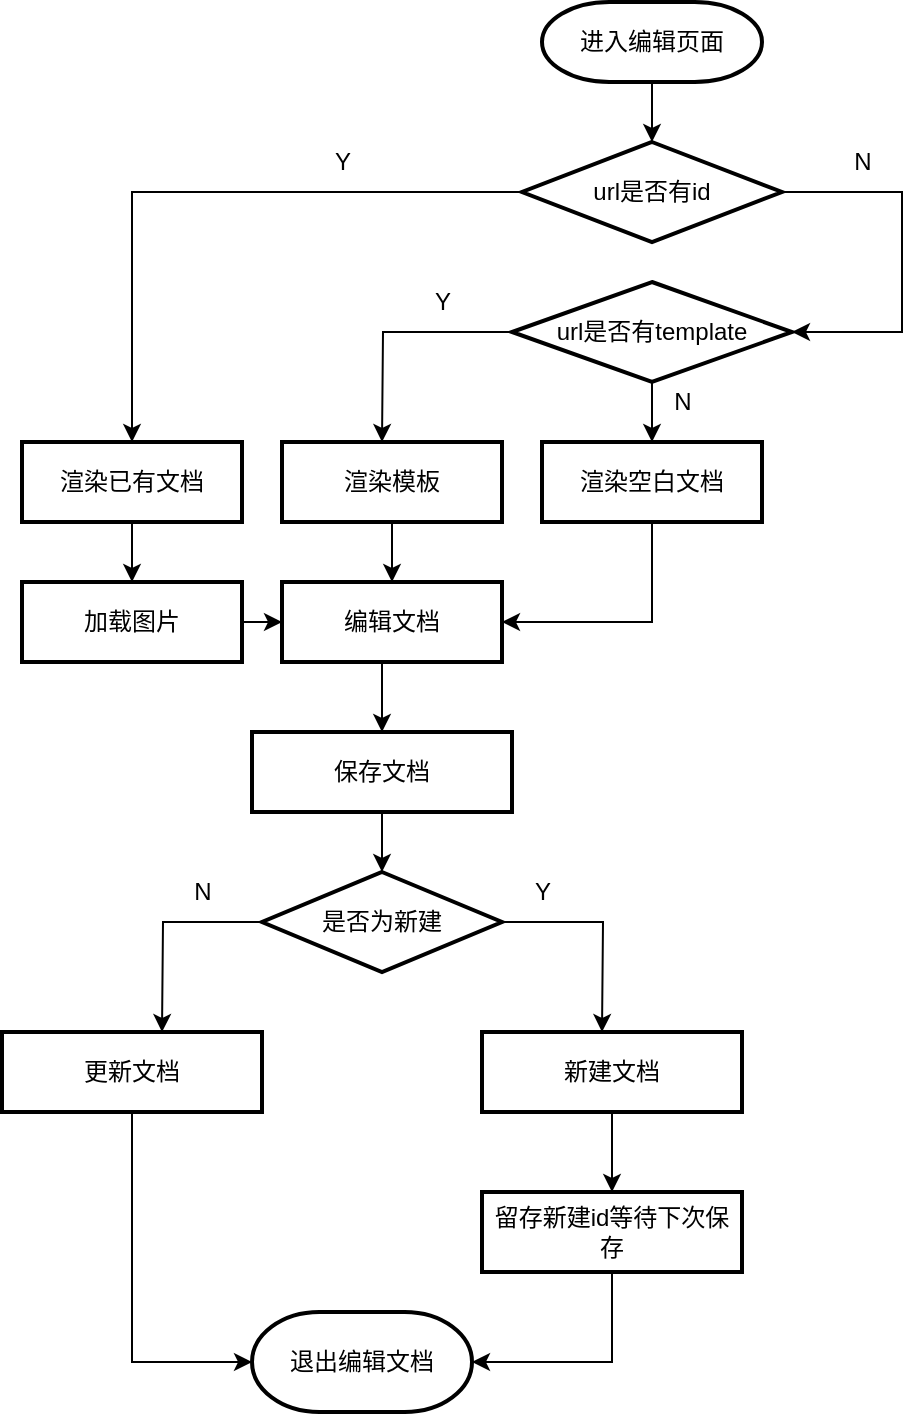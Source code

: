 <mxfile version="14.6.10" type="github">
  <diagram id="eyVOWcAGurMYkYHBou0k" name="Page-1">
    <mxGraphModel dx="946" dy="470" grid="1" gridSize="10" guides="1" tooltips="1" connect="1" arrows="1" fold="1" page="1" pageScale="1" pageWidth="827" pageHeight="1169" math="0" shadow="0">
      <root>
        <mxCell id="0" />
        <mxCell id="1" parent="0" />
        <mxCell id="7diFMBNnvdC-JnGrKduw-21" style="edgeStyle=orthogonalEdgeStyle;rounded=0;orthogonalLoop=1;jettySize=auto;html=1;exitX=0.5;exitY=1;exitDx=0;exitDy=0;exitPerimeter=0;entryX=0.5;entryY=0;entryDx=0;entryDy=0;entryPerimeter=0;" parent="1" source="7diFMBNnvdC-JnGrKduw-1" target="7diFMBNnvdC-JnGrKduw-4" edge="1">
          <mxGeometry relative="1" as="geometry" />
        </mxCell>
        <mxCell id="7diFMBNnvdC-JnGrKduw-1" value="进入编辑页面" style="strokeWidth=2;html=1;shape=mxgraph.flowchart.terminator;whiteSpace=wrap;" parent="1" vertex="1">
          <mxGeometry x="300" y="50" width="110" height="40" as="geometry" />
        </mxCell>
        <mxCell id="7diFMBNnvdC-JnGrKduw-12" style="edgeStyle=orthogonalEdgeStyle;rounded=0;orthogonalLoop=1;jettySize=auto;html=1;exitX=0;exitY=0.5;exitDx=0;exitDy=0;exitPerimeter=0;entryX=0.5;entryY=0;entryDx=0;entryDy=0;" parent="1" source="7diFMBNnvdC-JnGrKduw-4" target="7diFMBNnvdC-JnGrKduw-5" edge="1">
          <mxGeometry relative="1" as="geometry" />
        </mxCell>
        <mxCell id="7diFMBNnvdC-JnGrKduw-13" style="edgeStyle=orthogonalEdgeStyle;rounded=0;orthogonalLoop=1;jettySize=auto;html=1;exitX=1;exitY=0.5;exitDx=0;exitDy=0;exitPerimeter=0;entryX=1;entryY=0.5;entryDx=0;entryDy=0;entryPerimeter=0;" parent="1" source="7diFMBNnvdC-JnGrKduw-4" target="7diFMBNnvdC-JnGrKduw-9" edge="1">
          <mxGeometry relative="1" as="geometry">
            <Array as="points">
              <mxPoint x="480" y="145" />
              <mxPoint x="480" y="215" />
            </Array>
          </mxGeometry>
        </mxCell>
        <mxCell id="7diFMBNnvdC-JnGrKduw-4" value="url是否有id" style="strokeWidth=2;html=1;shape=mxgraph.flowchart.decision;whiteSpace=wrap;rounded=0;" parent="1" vertex="1">
          <mxGeometry x="290" y="120" width="130" height="50" as="geometry" />
        </mxCell>
        <mxCell id="X9wW3HYLYqkq5kDzuUhX-22" style="edgeStyle=orthogonalEdgeStyle;rounded=0;orthogonalLoop=1;jettySize=auto;html=1;exitX=0.5;exitY=1;exitDx=0;exitDy=0;entryX=0.5;entryY=0;entryDx=0;entryDy=0;" edge="1" parent="1" source="7diFMBNnvdC-JnGrKduw-5" target="X9wW3HYLYqkq5kDzuUhX-21">
          <mxGeometry relative="1" as="geometry" />
        </mxCell>
        <mxCell id="7diFMBNnvdC-JnGrKduw-5" value="渲染已有文档" style="rounded=0;whiteSpace=wrap;html=1;absoluteArcSize=1;arcSize=14;strokeWidth=2;" parent="1" vertex="1">
          <mxGeometry x="40" y="270" width="110" height="40" as="geometry" />
        </mxCell>
        <mxCell id="7diFMBNnvdC-JnGrKduw-16" style="edgeStyle=orthogonalEdgeStyle;rounded=0;orthogonalLoop=1;jettySize=auto;html=1;exitX=0;exitY=0.5;exitDx=0;exitDy=0;exitPerimeter=0;" parent="1" source="7diFMBNnvdC-JnGrKduw-9" edge="1">
          <mxGeometry relative="1" as="geometry">
            <mxPoint x="220" y="270" as="targetPoint" />
          </mxGeometry>
        </mxCell>
        <mxCell id="7diFMBNnvdC-JnGrKduw-22" style="edgeStyle=orthogonalEdgeStyle;rounded=0;orthogonalLoop=1;jettySize=auto;html=1;exitX=0.5;exitY=1;exitDx=0;exitDy=0;exitPerimeter=0;entryX=0.5;entryY=0;entryDx=0;entryDy=0;" parent="1" source="7diFMBNnvdC-JnGrKduw-9" target="7diFMBNnvdC-JnGrKduw-19" edge="1">
          <mxGeometry relative="1" as="geometry" />
        </mxCell>
        <mxCell id="7diFMBNnvdC-JnGrKduw-9" value="url是否有template" style="strokeWidth=2;html=1;shape=mxgraph.flowchart.decision;whiteSpace=wrap;rounded=0;" parent="1" vertex="1">
          <mxGeometry x="285" y="190" width="140" height="50" as="geometry" />
        </mxCell>
        <mxCell id="X9wW3HYLYqkq5kDzuUhX-16" style="edgeStyle=orthogonalEdgeStyle;rounded=0;orthogonalLoop=1;jettySize=auto;html=1;exitX=0.5;exitY=1;exitDx=0;exitDy=0;entryX=0.5;entryY=0;entryDx=0;entryDy=0;" edge="1" parent="1" source="7diFMBNnvdC-JnGrKduw-17" target="X9wW3HYLYqkq5kDzuUhX-15">
          <mxGeometry relative="1" as="geometry" />
        </mxCell>
        <mxCell id="7diFMBNnvdC-JnGrKduw-17" value="渲染模板" style="rounded=0;whiteSpace=wrap;html=1;absoluteArcSize=1;arcSize=14;strokeWidth=2;" parent="1" vertex="1">
          <mxGeometry x="170" y="270" width="110" height="40" as="geometry" />
        </mxCell>
        <mxCell id="X9wW3HYLYqkq5kDzuUhX-18" style="edgeStyle=orthogonalEdgeStyle;rounded=0;orthogonalLoop=1;jettySize=auto;html=1;exitX=0.5;exitY=1;exitDx=0;exitDy=0;entryX=1;entryY=0.5;entryDx=0;entryDy=0;" edge="1" parent="1" source="7diFMBNnvdC-JnGrKduw-19" target="X9wW3HYLYqkq5kDzuUhX-15">
          <mxGeometry relative="1" as="geometry" />
        </mxCell>
        <mxCell id="7diFMBNnvdC-JnGrKduw-19" value="渲染空白文档" style="rounded=0;whiteSpace=wrap;html=1;absoluteArcSize=1;arcSize=14;strokeWidth=2;" parent="1" vertex="1">
          <mxGeometry x="300" y="270" width="110" height="40" as="geometry" />
        </mxCell>
        <mxCell id="7diFMBNnvdC-JnGrKduw-27" value="Y" style="text;html=1;align=center;verticalAlign=middle;resizable=0;points=[];autosize=1;strokeColor=none;" parent="1" vertex="1">
          <mxGeometry x="190" y="120" width="20" height="20" as="geometry" />
        </mxCell>
        <mxCell id="7diFMBNnvdC-JnGrKduw-28" value="N" style="text;html=1;align=center;verticalAlign=middle;resizable=0;points=[];autosize=1;strokeColor=none;" parent="1" vertex="1">
          <mxGeometry x="450" y="120" width="20" height="20" as="geometry" />
        </mxCell>
        <mxCell id="7diFMBNnvdC-JnGrKduw-29" value="Y" style="text;html=1;align=center;verticalAlign=middle;resizable=0;points=[];autosize=1;strokeColor=none;" parent="1" vertex="1">
          <mxGeometry x="240" y="190" width="20" height="20" as="geometry" />
        </mxCell>
        <mxCell id="7diFMBNnvdC-JnGrKduw-30" value="N" style="text;html=1;align=center;verticalAlign=middle;resizable=0;points=[];autosize=1;strokeColor=none;" parent="1" vertex="1">
          <mxGeometry x="360" y="240" width="20" height="20" as="geometry" />
        </mxCell>
        <mxCell id="X9wW3HYLYqkq5kDzuUhX-1" style="edgeStyle=orthogonalEdgeStyle;rounded=0;orthogonalLoop=1;jettySize=auto;html=1;exitX=0.5;exitY=1;exitDx=0;exitDy=0;entryX=0.5;entryY=0;entryDx=0;entryDy=0;entryPerimeter=0;" edge="1" parent="1" source="X9wW3HYLYqkq5kDzuUhX-2" target="X9wW3HYLYqkq5kDzuUhX-5">
          <mxGeometry relative="1" as="geometry" />
        </mxCell>
        <mxCell id="X9wW3HYLYqkq5kDzuUhX-2" value="保存文档" style="rounded=0;whiteSpace=wrap;html=1;absoluteArcSize=1;arcSize=14;strokeWidth=2;" vertex="1" parent="1">
          <mxGeometry x="155" y="415" width="130" height="40" as="geometry" />
        </mxCell>
        <mxCell id="X9wW3HYLYqkq5kDzuUhX-3" style="edgeStyle=orthogonalEdgeStyle;rounded=0;orthogonalLoop=1;jettySize=auto;html=1;exitX=1;exitY=0.5;exitDx=0;exitDy=0;exitPerimeter=0;" edge="1" parent="1" source="X9wW3HYLYqkq5kDzuUhX-5">
          <mxGeometry relative="1" as="geometry">
            <mxPoint x="330" y="565" as="targetPoint" />
          </mxGeometry>
        </mxCell>
        <mxCell id="X9wW3HYLYqkq5kDzuUhX-4" style="edgeStyle=orthogonalEdgeStyle;rounded=0;orthogonalLoop=1;jettySize=auto;html=1;exitX=0;exitY=0.5;exitDx=0;exitDy=0;exitPerimeter=0;" edge="1" parent="1" source="X9wW3HYLYqkq5kDzuUhX-5">
          <mxGeometry relative="1" as="geometry">
            <mxPoint x="110" y="565" as="targetPoint" />
          </mxGeometry>
        </mxCell>
        <mxCell id="X9wW3HYLYqkq5kDzuUhX-5" value="是否为新建" style="strokeWidth=2;html=1;shape=mxgraph.flowchart.decision;whiteSpace=wrap;rounded=0;" vertex="1" parent="1">
          <mxGeometry x="160" y="485" width="120" height="50" as="geometry" />
        </mxCell>
        <mxCell id="X9wW3HYLYqkq5kDzuUhX-6" style="edgeStyle=orthogonalEdgeStyle;rounded=0;orthogonalLoop=1;jettySize=auto;html=1;exitX=0.5;exitY=1;exitDx=0;exitDy=0;entryX=0;entryY=0.5;entryDx=0;entryDy=0;entryPerimeter=0;" edge="1" parent="1" source="X9wW3HYLYqkq5kDzuUhX-7" target="X9wW3HYLYqkq5kDzuUhX-12">
          <mxGeometry relative="1" as="geometry" />
        </mxCell>
        <mxCell id="X9wW3HYLYqkq5kDzuUhX-7" value="更新文档" style="rounded=0;whiteSpace=wrap;html=1;absoluteArcSize=1;arcSize=14;strokeWidth=2;" vertex="1" parent="1">
          <mxGeometry x="30" y="565" width="130" height="40" as="geometry" />
        </mxCell>
        <mxCell id="X9wW3HYLYqkq5kDzuUhX-8" style="edgeStyle=orthogonalEdgeStyle;rounded=0;orthogonalLoop=1;jettySize=auto;html=1;exitX=0.5;exitY=1;exitDx=0;exitDy=0;" edge="1" parent="1" source="X9wW3HYLYqkq5kDzuUhX-9">
          <mxGeometry relative="1" as="geometry">
            <mxPoint x="335" y="645" as="targetPoint" />
          </mxGeometry>
        </mxCell>
        <mxCell id="X9wW3HYLYqkq5kDzuUhX-9" value="新建文档" style="rounded=0;whiteSpace=wrap;html=1;absoluteArcSize=1;arcSize=14;strokeWidth=2;" vertex="1" parent="1">
          <mxGeometry x="270" y="565" width="130" height="40" as="geometry" />
        </mxCell>
        <mxCell id="X9wW3HYLYqkq5kDzuUhX-10" style="edgeStyle=orthogonalEdgeStyle;rounded=0;orthogonalLoop=1;jettySize=auto;html=1;exitX=0.5;exitY=1;exitDx=0;exitDy=0;entryX=1;entryY=0.5;entryDx=0;entryDy=0;entryPerimeter=0;" edge="1" parent="1" source="X9wW3HYLYqkq5kDzuUhX-11" target="X9wW3HYLYqkq5kDzuUhX-12">
          <mxGeometry relative="1" as="geometry" />
        </mxCell>
        <mxCell id="X9wW3HYLYqkq5kDzuUhX-11" value="留存新建id等待下次保存" style="rounded=0;whiteSpace=wrap;html=1;absoluteArcSize=1;arcSize=14;strokeWidth=2;" vertex="1" parent="1">
          <mxGeometry x="270" y="645" width="130" height="40" as="geometry" />
        </mxCell>
        <mxCell id="X9wW3HYLYqkq5kDzuUhX-12" value="退出编辑文档" style="strokeWidth=2;html=1;shape=mxgraph.flowchart.terminator;whiteSpace=wrap;" vertex="1" parent="1">
          <mxGeometry x="155" y="705" width="110" height="50" as="geometry" />
        </mxCell>
        <mxCell id="X9wW3HYLYqkq5kDzuUhX-13" value="N" style="text;html=1;align=center;verticalAlign=middle;resizable=0;points=[];autosize=1;strokeColor=none;" vertex="1" parent="1">
          <mxGeometry x="120" y="485" width="20" height="20" as="geometry" />
        </mxCell>
        <mxCell id="X9wW3HYLYqkq5kDzuUhX-14" value="Y" style="text;html=1;align=center;verticalAlign=middle;resizable=0;points=[];autosize=1;strokeColor=none;" vertex="1" parent="1">
          <mxGeometry x="290" y="485" width="20" height="20" as="geometry" />
        </mxCell>
        <mxCell id="X9wW3HYLYqkq5kDzuUhX-20" style="edgeStyle=orthogonalEdgeStyle;rounded=0;orthogonalLoop=1;jettySize=auto;html=1;exitX=0.5;exitY=1;exitDx=0;exitDy=0;entryX=0.5;entryY=0;entryDx=0;entryDy=0;" edge="1" parent="1" source="X9wW3HYLYqkq5kDzuUhX-15" target="X9wW3HYLYqkq5kDzuUhX-2">
          <mxGeometry relative="1" as="geometry" />
        </mxCell>
        <mxCell id="X9wW3HYLYqkq5kDzuUhX-15" value="编辑文档" style="rounded=0;whiteSpace=wrap;html=1;absoluteArcSize=1;arcSize=14;strokeWidth=2;" vertex="1" parent="1">
          <mxGeometry x="170" y="340" width="110" height="40" as="geometry" />
        </mxCell>
        <mxCell id="X9wW3HYLYqkq5kDzuUhX-23" style="edgeStyle=orthogonalEdgeStyle;rounded=0;orthogonalLoop=1;jettySize=auto;html=1;exitX=1;exitY=0.5;exitDx=0;exitDy=0;entryX=0;entryY=0.5;entryDx=0;entryDy=0;" edge="1" parent="1" source="X9wW3HYLYqkq5kDzuUhX-21" target="X9wW3HYLYqkq5kDzuUhX-15">
          <mxGeometry relative="1" as="geometry" />
        </mxCell>
        <mxCell id="X9wW3HYLYqkq5kDzuUhX-21" value="加载图片" style="rounded=0;whiteSpace=wrap;html=1;absoluteArcSize=1;arcSize=14;strokeWidth=2;" vertex="1" parent="1">
          <mxGeometry x="40" y="340" width="110" height="40" as="geometry" />
        </mxCell>
      </root>
    </mxGraphModel>
  </diagram>
</mxfile>
